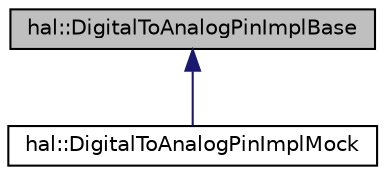 digraph "hal::DigitalToAnalogPinImplBase"
{
 // INTERACTIVE_SVG=YES
  edge [fontname="Helvetica",fontsize="10",labelfontname="Helvetica",labelfontsize="10"];
  node [fontname="Helvetica",fontsize="10",shape=record];
  Node0 [label="hal::DigitalToAnalogPinImplBase",height=0.2,width=0.4,color="black", fillcolor="grey75", style="filled", fontcolor="black"];
  Node0 -> Node1 [dir="back",color="midnightblue",fontsize="10",style="solid",fontname="Helvetica"];
  Node1 [label="hal::DigitalToAnalogPinImplMock",height=0.2,width=0.4,color="black", fillcolor="white", style="filled",URL="$db/d26/classhal_1_1_digital_to_analog_pin_impl_mock.html"];
}
